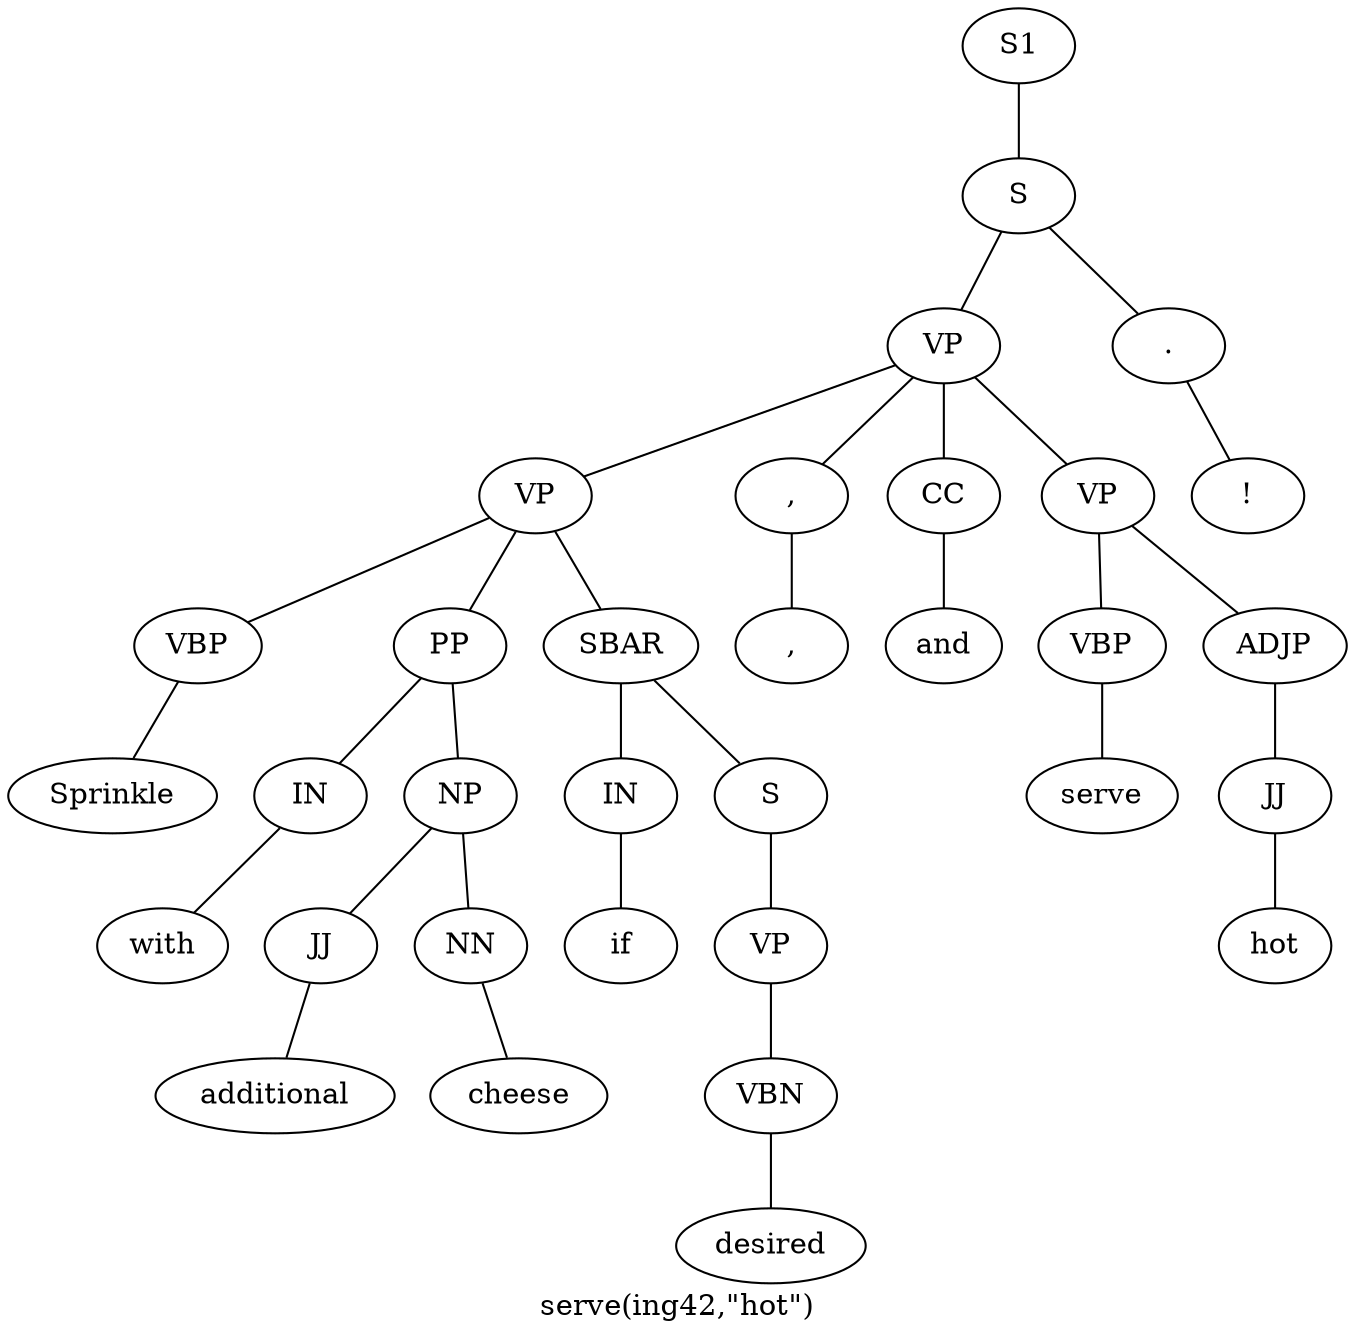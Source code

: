 graph SyntaxGraph {
	label = "serve(ing42,\"hot\")";
	Node0 [label="S1"];
	Node1 [label="S"];
	Node2 [label="VP"];
	Node3 [label="VP"];
	Node4 [label="VBP"];
	Node5 [label="Sprinkle"];
	Node6 [label="PP"];
	Node7 [label="IN"];
	Node8 [label="with"];
	Node9 [label="NP"];
	Node10 [label="JJ"];
	Node11 [label="additional"];
	Node12 [label="NN"];
	Node13 [label="cheese"];
	Node14 [label="SBAR"];
	Node15 [label="IN"];
	Node16 [label="if"];
	Node17 [label="S"];
	Node18 [label="VP"];
	Node19 [label="VBN"];
	Node20 [label="desired"];
	Node21 [label=","];
	Node22 [label=","];
	Node23 [label="CC"];
	Node24 [label="and"];
	Node25 [label="VP"];
	Node26 [label="VBP"];
	Node27 [label="serve"];
	Node28 [label="ADJP"];
	Node29 [label="JJ"];
	Node30 [label="hot"];
	Node31 [label="."];
	Node32 [label="!"];

	Node0 -- Node1;
	Node1 -- Node2;
	Node1 -- Node31;
	Node2 -- Node3;
	Node2 -- Node21;
	Node2 -- Node23;
	Node2 -- Node25;
	Node3 -- Node4;
	Node3 -- Node6;
	Node3 -- Node14;
	Node4 -- Node5;
	Node6 -- Node7;
	Node6 -- Node9;
	Node7 -- Node8;
	Node9 -- Node10;
	Node9 -- Node12;
	Node10 -- Node11;
	Node12 -- Node13;
	Node14 -- Node15;
	Node14 -- Node17;
	Node15 -- Node16;
	Node17 -- Node18;
	Node18 -- Node19;
	Node19 -- Node20;
	Node21 -- Node22;
	Node23 -- Node24;
	Node25 -- Node26;
	Node25 -- Node28;
	Node26 -- Node27;
	Node28 -- Node29;
	Node29 -- Node30;
	Node31 -- Node32;
}